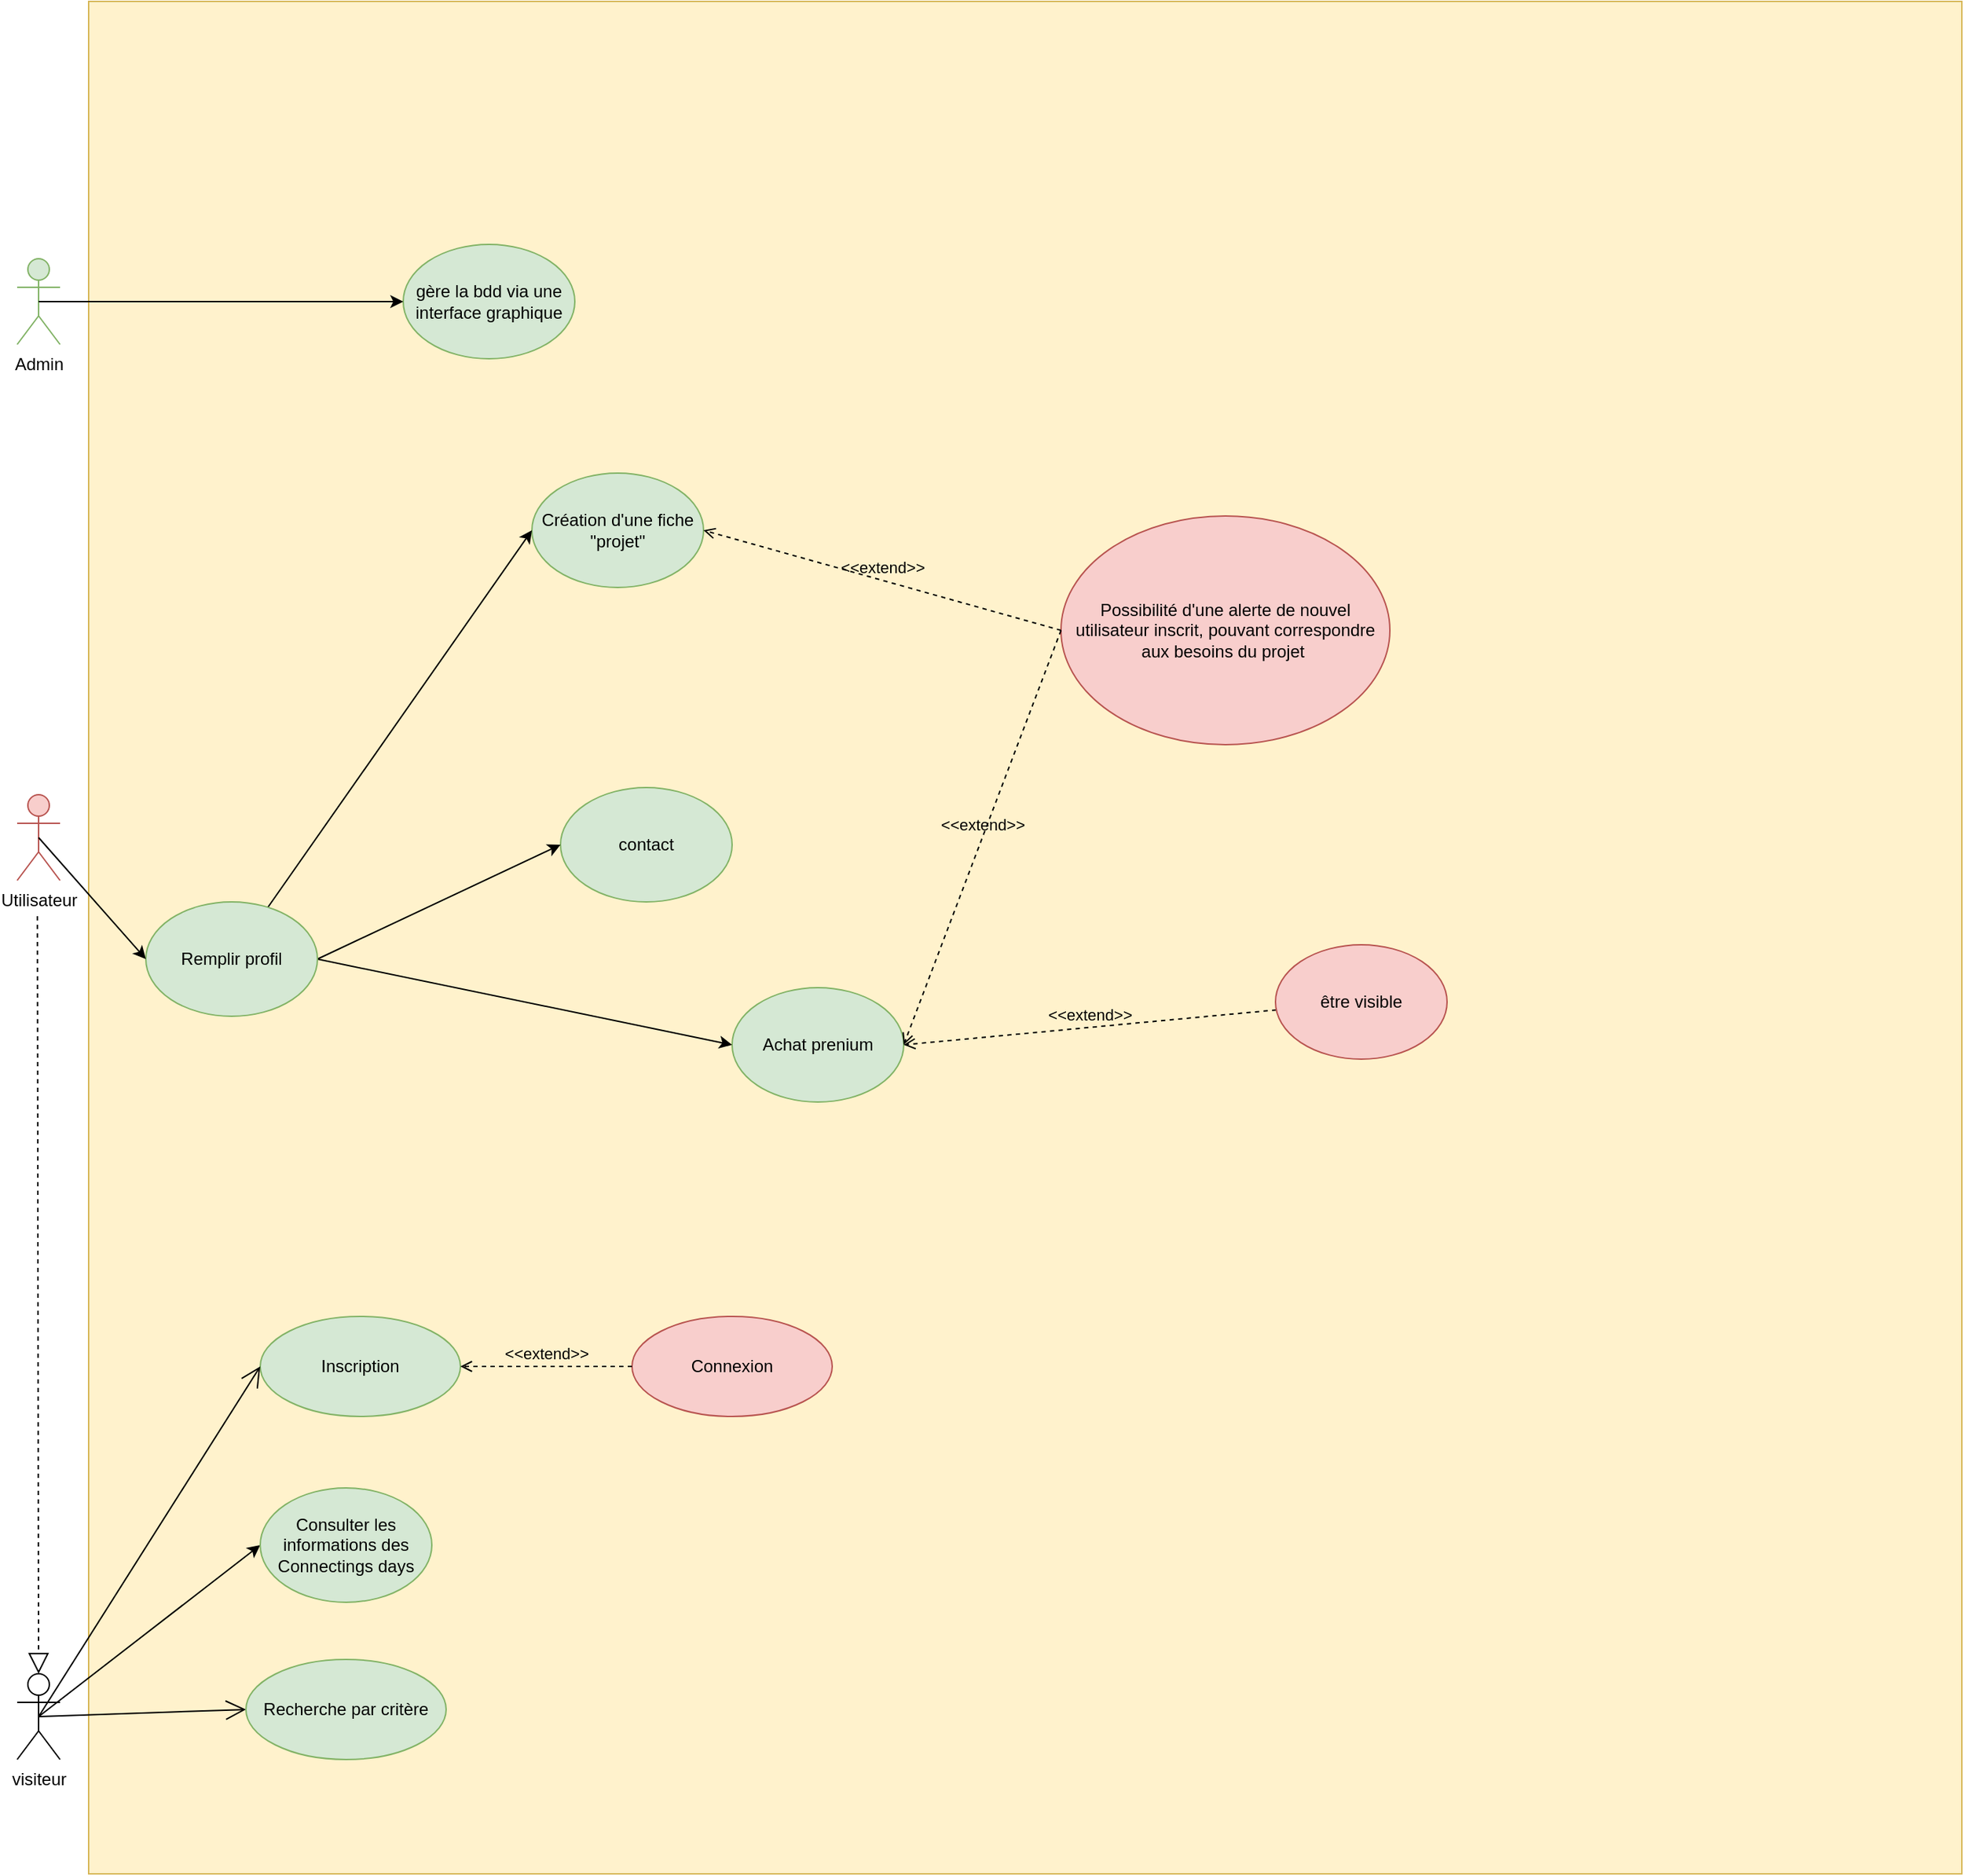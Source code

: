 <mxfile version="14.8.0" type="github">
  <diagram id="QEZS7bucPEMeShe7DZa2" name="Page-1">
    <mxGraphModel dx="1038" dy="1771" grid="1" gridSize="10" guides="1" tooltips="1" connect="1" arrows="1" fold="1" page="1" pageScale="1" pageWidth="850" pageHeight="1100" math="0" shadow="0">
      <root>
        <mxCell id="0" />
        <mxCell id="1" parent="0" />
        <mxCell id="nZTqsQucaVytUGo2wCWi-13" value="" style="whiteSpace=wrap;html=1;aspect=fixed;fillColor=#fff2cc;strokeColor=#d6b656;" parent="1" vertex="1">
          <mxGeometry x="80" y="-80" width="1310" height="1310" as="geometry" />
        </mxCell>
        <mxCell id="nZTqsQucaVytUGo2wCWi-1" value="Admin" style="shape=umlActor;verticalLabelPosition=bottom;verticalAlign=top;html=1;fillColor=#d5e8d4;strokeColor=#82b366;" parent="1" vertex="1">
          <mxGeometry x="30" y="100" width="30" height="60" as="geometry" />
        </mxCell>
        <mxCell id="nZTqsQucaVytUGo2wCWi-3" value="Utilisateur" style="shape=umlActor;verticalLabelPosition=bottom;verticalAlign=top;html=1;fillColor=#f8cecc;strokeColor=#b85450;" parent="1" vertex="1">
          <mxGeometry x="30" y="475" width="30" height="60" as="geometry" />
        </mxCell>
        <mxCell id="nZTqsQucaVytUGo2wCWi-8" value="" style="endArrow=open;endFill=1;endSize=12;html=1;exitX=0.5;exitY=0.5;exitDx=0;exitDy=0;exitPerimeter=0;entryX=0;entryY=0.5;entryDx=0;entryDy=0;" parent="1" source="nZTqsQucaVytUGo2wCWi-28" target="nZTqsQucaVytUGo2wCWi-30" edge="1">
          <mxGeometry width="160" relative="1" as="geometry">
            <mxPoint x="340" y="380" as="sourcePoint" />
            <mxPoint x="210.063" y="508.512" as="targetPoint" />
          </mxGeometry>
        </mxCell>
        <mxCell id="nZTqsQucaVytUGo2wCWi-9" value="Inscription" style="ellipse;whiteSpace=wrap;html=1;fillColor=#d5e8d4;strokeColor=#82b366;" parent="1" vertex="1">
          <mxGeometry x="200" y="840" width="140" height="70" as="geometry" />
        </mxCell>
        <mxCell id="nZTqsQucaVytUGo2wCWi-10" value="Connexion" style="ellipse;whiteSpace=wrap;html=1;fillColor=#f8cecc;strokeColor=#b85450;" parent="1" vertex="1">
          <mxGeometry x="460" y="840" width="140" height="70" as="geometry" />
        </mxCell>
        <mxCell id="nZTqsQucaVytUGo2wCWi-11" value="" style="endArrow=open;endFill=1;endSize=12;html=1;entryX=0;entryY=0.5;entryDx=0;entryDy=0;exitX=0.5;exitY=0.5;exitDx=0;exitDy=0;exitPerimeter=0;" parent="1" source="nZTqsQucaVytUGo2wCWi-28" target="nZTqsQucaVytUGo2wCWi-9" edge="1">
          <mxGeometry width="160" relative="1" as="geometry">
            <mxPoint x="125" y="509" as="sourcePoint" />
            <mxPoint x="500" y="480" as="targetPoint" />
          </mxGeometry>
        </mxCell>
        <mxCell id="nZTqsQucaVytUGo2wCWi-12" value="&amp;lt;&amp;lt;extend&amp;gt;&amp;gt;" style="html=1;verticalAlign=bottom;labelBackgroundColor=none;endArrow=open;endFill=0;dashed=1;entryX=1;entryY=0.5;entryDx=0;entryDy=0;exitX=0;exitY=0.5;exitDx=0;exitDy=0;" parent="1" source="nZTqsQucaVytUGo2wCWi-10" target="nZTqsQucaVytUGo2wCWi-9" edge="1">
          <mxGeometry width="160" relative="1" as="geometry">
            <mxPoint x="410" y="500" as="sourcePoint" />
            <mxPoint x="560" y="430" as="targetPoint" />
          </mxGeometry>
        </mxCell>
        <mxCell id="nZTqsQucaVytUGo2wCWi-17" value="Achat prenium" style="ellipse;whiteSpace=wrap;html=1;fillColor=#d5e8d4;strokeColor=#82b366;" parent="1" vertex="1">
          <mxGeometry x="530" y="610" width="120" height="80" as="geometry" />
        </mxCell>
        <mxCell id="nZTqsQucaVytUGo2wCWi-18" value="&amp;lt;&amp;lt;extend&amp;gt;&amp;gt;" style="html=1;verticalAlign=bottom;labelBackgroundColor=none;endArrow=open;endFill=0;dashed=1;entryX=1;entryY=0.5;entryDx=0;entryDy=0;" parent="1" source="nZTqsQucaVytUGo2wCWi-19" target="nZTqsQucaVytUGo2wCWi-17" edge="1">
          <mxGeometry width="160" relative="1" as="geometry">
            <mxPoint x="930" y="614" as="sourcePoint" />
            <mxPoint x="830" y="614.17" as="targetPoint" />
          </mxGeometry>
        </mxCell>
        <mxCell id="nZTqsQucaVytUGo2wCWi-19" value="être visible" style="ellipse;whiteSpace=wrap;html=1;fillColor=#f8cecc;strokeColor=#b85450;" parent="1" vertex="1">
          <mxGeometry x="910" y="580" width="120" height="80" as="geometry" />
        </mxCell>
        <mxCell id="nZTqsQucaVytUGo2wCWi-22" value="gère la bdd via une interface graphique" style="ellipse;whiteSpace=wrap;html=1;fillColor=#d5e8d4;strokeColor=#82b366;" parent="1" vertex="1">
          <mxGeometry x="300" y="90" width="120" height="80" as="geometry" />
        </mxCell>
        <mxCell id="nZTqsQucaVytUGo2wCWi-23" value="" style="endArrow=classic;html=1;exitX=0.5;exitY=0.5;exitDx=0;exitDy=0;exitPerimeter=0;entryX=0;entryY=0.5;entryDx=0;entryDy=0;" parent="1" source="nZTqsQucaVytUGo2wCWi-1" target="nZTqsQucaVytUGo2wCWi-22" edge="1">
          <mxGeometry width="50" height="50" relative="1" as="geometry">
            <mxPoint x="450" y="440" as="sourcePoint" />
            <mxPoint x="500" y="390" as="targetPoint" />
          </mxGeometry>
        </mxCell>
        <mxCell id="nZTqsQucaVytUGo2wCWi-25" value="contact" style="ellipse;whiteSpace=wrap;html=1;fillColor=#d5e8d4;strokeColor=#82b366;" parent="1" vertex="1">
          <mxGeometry x="410" y="470" width="120" height="80" as="geometry" />
        </mxCell>
        <mxCell id="nZTqsQucaVytUGo2wCWi-27" value="" style="endArrow=classic;html=1;exitX=0.5;exitY=0.5;exitDx=0;exitDy=0;exitPerimeter=0;entryX=0;entryY=0.5;entryDx=0;entryDy=0;" parent="1" source="nZTqsQucaVytUGo2wCWi-28" target="nZTqsQucaVytUGo2wCWi-31" edge="1">
          <mxGeometry width="50" height="50" relative="1" as="geometry">
            <mxPoint x="450" y="560" as="sourcePoint" />
            <mxPoint x="220" y="410" as="targetPoint" />
          </mxGeometry>
        </mxCell>
        <mxCell id="nZTqsQucaVytUGo2wCWi-28" value="visiteur&lt;br&gt;" style="shape=umlActor;verticalLabelPosition=bottom;verticalAlign=top;html=1;outlineConnect=0;" parent="1" vertex="1">
          <mxGeometry x="30" y="1090" width="30" height="60" as="geometry" />
        </mxCell>
        <mxCell id="nZTqsQucaVytUGo2wCWi-30" value="Recherche par critère" style="ellipse;whiteSpace=wrap;html=1;fillColor=#d5e8d4;strokeColor=#82b366;" parent="1" vertex="1">
          <mxGeometry x="190" y="1080" width="140" height="70" as="geometry" />
        </mxCell>
        <mxCell id="nZTqsQucaVytUGo2wCWi-31" value="Consulter les informations des Connectings days" style="ellipse;whiteSpace=wrap;html=1;fillColor=#d5e8d4;strokeColor=#82b366;" parent="1" vertex="1">
          <mxGeometry x="200" y="960" width="120" height="80" as="geometry" />
        </mxCell>
        <mxCell id="nZTqsQucaVytUGo2wCWi-32" value="" style="endArrow=block;dashed=1;endFill=0;endSize=12;html=1;exitX=0.5;exitY=0.5;exitDx=0;exitDy=0;exitPerimeter=0;entryX=0.5;entryY=0;entryDx=0;entryDy=0;entryPerimeter=0;" parent="1" target="nZTqsQucaVytUGo2wCWi-28" edge="1">
          <mxGeometry width="160" relative="1" as="geometry">
            <mxPoint x="44.17" y="560" as="sourcePoint" />
            <mxPoint x="44.17" y="985" as="targetPoint" />
          </mxGeometry>
        </mxCell>
        <mxCell id="nZTqsQucaVytUGo2wCWi-33" value="" style="endArrow=classic;html=1;exitX=1;exitY=0.5;exitDx=0;exitDy=0;entryX=0;entryY=0.5;entryDx=0;entryDy=0;" parent="1" source="b0pcewT3jq6Dxohi8Dop-1" target="nZTqsQucaVytUGo2wCWi-25" edge="1">
          <mxGeometry width="50" height="50" relative="1" as="geometry">
            <mxPoint x="450" y="430" as="sourcePoint" />
            <mxPoint x="500" y="380" as="targetPoint" />
          </mxGeometry>
        </mxCell>
        <mxCell id="nZTqsQucaVytUGo2wCWi-34" value="" style="endArrow=classic;html=1;entryX=0;entryY=0.5;entryDx=0;entryDy=0;exitX=1;exitY=0.5;exitDx=0;exitDy=0;" parent="1" source="b0pcewT3jq6Dxohi8Dop-1" target="nZTqsQucaVytUGo2wCWi-17" edge="1">
          <mxGeometry width="50" height="50" relative="1" as="geometry">
            <mxPoint x="370" y="560" as="sourcePoint" />
            <mxPoint x="500" y="380" as="targetPoint" />
          </mxGeometry>
        </mxCell>
        <mxCell id="nZTqsQucaVytUGo2wCWi-35" value="Création d&#39;une fiche &quot;projet&quot;" style="ellipse;whiteSpace=wrap;html=1;fillColor=#d5e8d4;strokeColor=#82b366;" parent="1" vertex="1">
          <mxGeometry x="390" y="250" width="120" height="80" as="geometry" />
        </mxCell>
        <mxCell id="nZTqsQucaVytUGo2wCWi-36" value="" style="endArrow=classic;html=1;entryX=0;entryY=0.5;entryDx=0;entryDy=0;" parent="1" source="b0pcewT3jq6Dxohi8Dop-1" target="nZTqsQucaVytUGo2wCWi-35" edge="1">
          <mxGeometry width="50" height="50" relative="1" as="geometry">
            <mxPoint x="450" y="550" as="sourcePoint" />
            <mxPoint x="500" y="500" as="targetPoint" />
          </mxGeometry>
        </mxCell>
        <mxCell id="nZTqsQucaVytUGo2wCWi-37" value="Possibilité d&#39;une alerte de nouvel utilisateur inscrit, pouvant correspondre aux besoins du projet&amp;nbsp;" style="ellipse;whiteSpace=wrap;html=1;fillColor=#f8cecc;strokeColor=#b85450;" parent="1" vertex="1">
          <mxGeometry x="760" y="280" width="230" height="160" as="geometry" />
        </mxCell>
        <mxCell id="nZTqsQucaVytUGo2wCWi-38" value="&amp;lt;&amp;lt;extend&amp;gt;&amp;gt;" style="html=1;verticalAlign=bottom;labelBackgroundColor=none;endArrow=open;endFill=0;dashed=1;entryX=1;entryY=0.5;entryDx=0;entryDy=0;exitX=0;exitY=0.5;exitDx=0;exitDy=0;" parent="1" source="nZTqsQucaVytUGo2wCWi-37" target="nZTqsQucaVytUGo2wCWi-17" edge="1">
          <mxGeometry width="160" relative="1" as="geometry">
            <mxPoint x="450" y="458.33" as="sourcePoint" />
            <mxPoint x="610" y="458.33" as="targetPoint" />
          </mxGeometry>
        </mxCell>
        <mxCell id="nZTqsQucaVytUGo2wCWi-40" value="&amp;lt;&amp;lt;extend&amp;gt;&amp;gt;" style="html=1;verticalAlign=bottom;labelBackgroundColor=none;endArrow=open;endFill=0;dashed=1;entryX=1;entryY=0.5;entryDx=0;entryDy=0;exitX=0;exitY=0.5;exitDx=0;exitDy=0;" parent="1" source="nZTqsQucaVytUGo2wCWi-37" target="nZTqsQucaVytUGo2wCWi-35" edge="1">
          <mxGeometry width="160" relative="1" as="geometry">
            <mxPoint x="440" y="330" as="sourcePoint" />
            <mxPoint x="610" y="330" as="targetPoint" />
          </mxGeometry>
        </mxCell>
        <mxCell id="b0pcewT3jq6Dxohi8Dop-1" value="Remplir profil&lt;br&gt;" style="ellipse;whiteSpace=wrap;html=1;fillColor=#d5e8d4;strokeColor=#82b366;" vertex="1" parent="1">
          <mxGeometry x="120" y="550" width="120" height="80" as="geometry" />
        </mxCell>
        <mxCell id="b0pcewT3jq6Dxohi8Dop-2" value="" style="endArrow=classic;html=1;exitX=0.5;exitY=0.5;exitDx=0;exitDy=0;exitPerimeter=0;entryX=0;entryY=0.5;entryDx=0;entryDy=0;" edge="1" parent="1" source="nZTqsQucaVytUGo2wCWi-3" target="b0pcewT3jq6Dxohi8Dop-1">
          <mxGeometry width="50" height="50" relative="1" as="geometry">
            <mxPoint x="70" y="520" as="sourcePoint" />
            <mxPoint x="210" y="540" as="targetPoint" />
          </mxGeometry>
        </mxCell>
      </root>
    </mxGraphModel>
  </diagram>
</mxfile>
